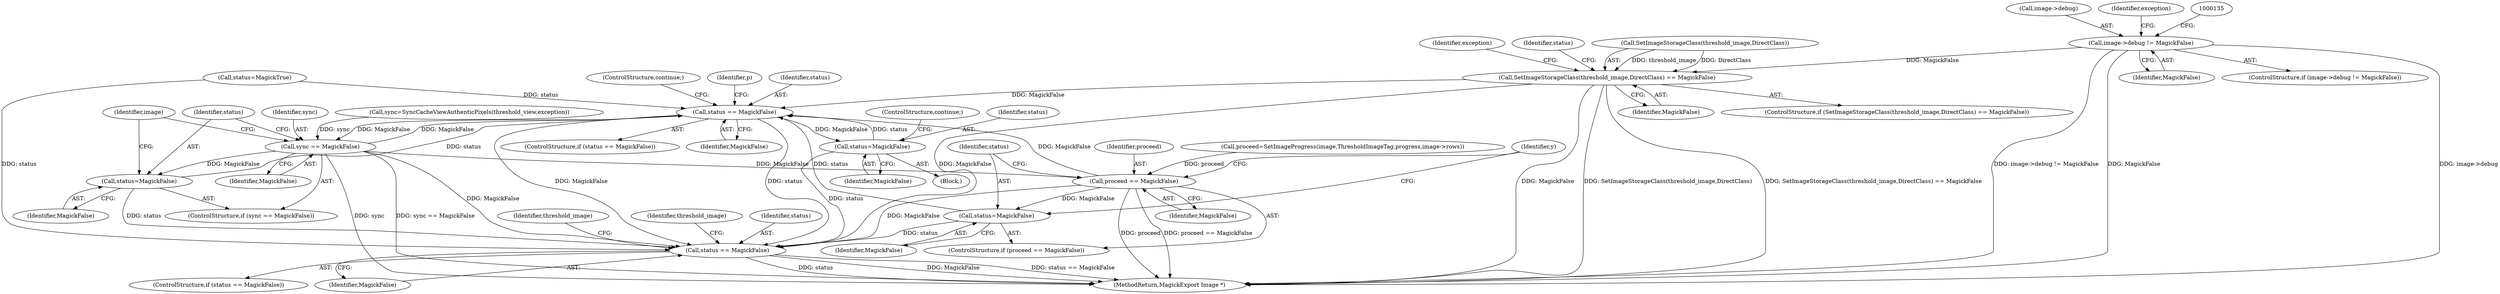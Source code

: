 digraph "0_ImageMagick_55e6dc49f1a381d9d511ee2f888fdc3e3c3e3953@pointer" {
"1000129" [label="(Call,image->debug != MagickFalse)"];
"1000180" [label="(Call,SetImageStorageClass(threshold_image,DirectClass) == MagickFalse)"];
"1000252" [label="(Call,status == MagickFalse)"];
"1000304" [label="(Call,status=MagickFalse)"];
"1000880" [label="(Call,status == MagickFalse)"];
"1000837" [label="(Call,sync == MagickFalse)"];
"1000840" [label="(Call,status=MagickFalse)"];
"1000865" [label="(Call,proceed == MagickFalse)"];
"1000868" [label="(Call,status=MagickFalse)"];
"1000304" [label="(Call,status=MagickFalse)"];
"1000128" [label="(ControlStructure,if (image->debug != MagickFalse))"];
"1000889" [label="(MethodReturn,MagickExport Image *)"];
"1000866" [label="(Identifier,proceed)"];
"1000251" [label="(ControlStructure,if (status == MagickFalse))"];
"1000869" [label="(Identifier,status)"];
"1000879" [label="(ControlStructure,if (status == MagickFalse))"];
"1000855" [label="(Call,proceed=SetImageProgress(image,ThresholdImageTag,progress,image->rows))"];
"1000888" [label="(Identifier,threshold_image)"];
"1000307" [label="(ControlStructure,continue;)"];
"1000838" [label="(Identifier,sync)"];
"1000841" [label="(Identifier,status)"];
"1000865" [label="(Call,proceed == MagickFalse)"];
"1000846" [label="(Identifier,image)"];
"1000305" [label="(Identifier,status)"];
"1000252" [label="(Call,status == MagickFalse)"];
"1000184" [label="(Identifier,MagickFalse)"];
"1000255" [label="(ControlStructure,continue;)"];
"1000840" [label="(Call,status=MagickFalse)"];
"1000130" [label="(Call,image->debug)"];
"1000239" [label="(Identifier,y)"];
"1000831" [label="(Call,sync=SyncCacheViewAuthenticPixels(threshold_view,exception))"];
"1000306" [label="(Identifier,MagickFalse)"];
"1000303" [label="(Block,)"];
"1000836" [label="(ControlStructure,if (sync == MagickFalse))"];
"1000842" [label="(Identifier,MagickFalse)"];
"1000187" [label="(Identifier,exception)"];
"1000133" [label="(Identifier,MagickFalse)"];
"1000868" [label="(Call,status=MagickFalse)"];
"1000880" [label="(Call,status == MagickFalse)"];
"1000257" [label="(Identifier,p)"];
"1000254" [label="(Identifier,MagickFalse)"];
"1000837" [label="(Call,sync == MagickFalse)"];
"1000870" [label="(Identifier,MagickFalse)"];
"1000867" [label="(Identifier,MagickFalse)"];
"1000864" [label="(ControlStructure,if (proceed == MagickFalse))"];
"1000253" [label="(Identifier,status)"];
"1000145" [label="(Identifier,exception)"];
"1000884" [label="(Identifier,threshold_image)"];
"1000881" [label="(Identifier,status)"];
"1000129" [label="(Call,image->debug != MagickFalse)"];
"1000180" [label="(Call,SetImageStorageClass(threshold_image,DirectClass) == MagickFalse)"];
"1000882" [label="(Identifier,MagickFalse)"];
"1000839" [label="(Identifier,MagickFalse)"];
"1000201" [label="(Identifier,status)"];
"1000200" [label="(Call,status=MagickTrue)"];
"1000181" [label="(Call,SetImageStorageClass(threshold_image,DirectClass))"];
"1000179" [label="(ControlStructure,if (SetImageStorageClass(threshold_image,DirectClass) == MagickFalse))"];
"1000129" -> "1000128"  [label="AST: "];
"1000129" -> "1000133"  [label="CFG: "];
"1000130" -> "1000129"  [label="AST: "];
"1000133" -> "1000129"  [label="AST: "];
"1000135" -> "1000129"  [label="CFG: "];
"1000145" -> "1000129"  [label="CFG: "];
"1000129" -> "1000889"  [label="DDG: image->debug"];
"1000129" -> "1000889"  [label="DDG: image->debug != MagickFalse"];
"1000129" -> "1000889"  [label="DDG: MagickFalse"];
"1000129" -> "1000180"  [label="DDG: MagickFalse"];
"1000180" -> "1000179"  [label="AST: "];
"1000180" -> "1000184"  [label="CFG: "];
"1000181" -> "1000180"  [label="AST: "];
"1000184" -> "1000180"  [label="AST: "];
"1000187" -> "1000180"  [label="CFG: "];
"1000201" -> "1000180"  [label="CFG: "];
"1000180" -> "1000889"  [label="DDG: MagickFalse"];
"1000180" -> "1000889"  [label="DDG: SetImageStorageClass(threshold_image,DirectClass)"];
"1000180" -> "1000889"  [label="DDG: SetImageStorageClass(threshold_image,DirectClass) == MagickFalse"];
"1000181" -> "1000180"  [label="DDG: threshold_image"];
"1000181" -> "1000180"  [label="DDG: DirectClass"];
"1000180" -> "1000252"  [label="DDG: MagickFalse"];
"1000180" -> "1000880"  [label="DDG: MagickFalse"];
"1000252" -> "1000251"  [label="AST: "];
"1000252" -> "1000254"  [label="CFG: "];
"1000253" -> "1000252"  [label="AST: "];
"1000254" -> "1000252"  [label="AST: "];
"1000255" -> "1000252"  [label="CFG: "];
"1000257" -> "1000252"  [label="CFG: "];
"1000200" -> "1000252"  [label="DDG: status"];
"1000304" -> "1000252"  [label="DDG: status"];
"1000840" -> "1000252"  [label="DDG: status"];
"1000868" -> "1000252"  [label="DDG: status"];
"1000865" -> "1000252"  [label="DDG: MagickFalse"];
"1000837" -> "1000252"  [label="DDG: MagickFalse"];
"1000252" -> "1000304"  [label="DDG: MagickFalse"];
"1000252" -> "1000837"  [label="DDG: MagickFalse"];
"1000252" -> "1000880"  [label="DDG: status"];
"1000252" -> "1000880"  [label="DDG: MagickFalse"];
"1000304" -> "1000303"  [label="AST: "];
"1000304" -> "1000306"  [label="CFG: "];
"1000305" -> "1000304"  [label="AST: "];
"1000306" -> "1000304"  [label="AST: "];
"1000307" -> "1000304"  [label="CFG: "];
"1000304" -> "1000880"  [label="DDG: status"];
"1000880" -> "1000879"  [label="AST: "];
"1000880" -> "1000882"  [label="CFG: "];
"1000881" -> "1000880"  [label="AST: "];
"1000882" -> "1000880"  [label="AST: "];
"1000884" -> "1000880"  [label="CFG: "];
"1000888" -> "1000880"  [label="CFG: "];
"1000880" -> "1000889"  [label="DDG: status"];
"1000880" -> "1000889"  [label="DDG: MagickFalse"];
"1000880" -> "1000889"  [label="DDG: status == MagickFalse"];
"1000200" -> "1000880"  [label="DDG: status"];
"1000840" -> "1000880"  [label="DDG: status"];
"1000868" -> "1000880"  [label="DDG: status"];
"1000865" -> "1000880"  [label="DDG: MagickFalse"];
"1000837" -> "1000880"  [label="DDG: MagickFalse"];
"1000837" -> "1000836"  [label="AST: "];
"1000837" -> "1000839"  [label="CFG: "];
"1000838" -> "1000837"  [label="AST: "];
"1000839" -> "1000837"  [label="AST: "];
"1000841" -> "1000837"  [label="CFG: "];
"1000846" -> "1000837"  [label="CFG: "];
"1000837" -> "1000889"  [label="DDG: sync"];
"1000837" -> "1000889"  [label="DDG: sync == MagickFalse"];
"1000831" -> "1000837"  [label="DDG: sync"];
"1000837" -> "1000840"  [label="DDG: MagickFalse"];
"1000837" -> "1000865"  [label="DDG: MagickFalse"];
"1000840" -> "1000836"  [label="AST: "];
"1000840" -> "1000842"  [label="CFG: "];
"1000841" -> "1000840"  [label="AST: "];
"1000842" -> "1000840"  [label="AST: "];
"1000846" -> "1000840"  [label="CFG: "];
"1000865" -> "1000864"  [label="AST: "];
"1000865" -> "1000867"  [label="CFG: "];
"1000866" -> "1000865"  [label="AST: "];
"1000867" -> "1000865"  [label="AST: "];
"1000869" -> "1000865"  [label="CFG: "];
"1000239" -> "1000865"  [label="CFG: "];
"1000865" -> "1000889"  [label="DDG: proceed"];
"1000865" -> "1000889"  [label="DDG: proceed == MagickFalse"];
"1000855" -> "1000865"  [label="DDG: proceed"];
"1000865" -> "1000868"  [label="DDG: MagickFalse"];
"1000868" -> "1000864"  [label="AST: "];
"1000868" -> "1000870"  [label="CFG: "];
"1000869" -> "1000868"  [label="AST: "];
"1000870" -> "1000868"  [label="AST: "];
"1000239" -> "1000868"  [label="CFG: "];
}
